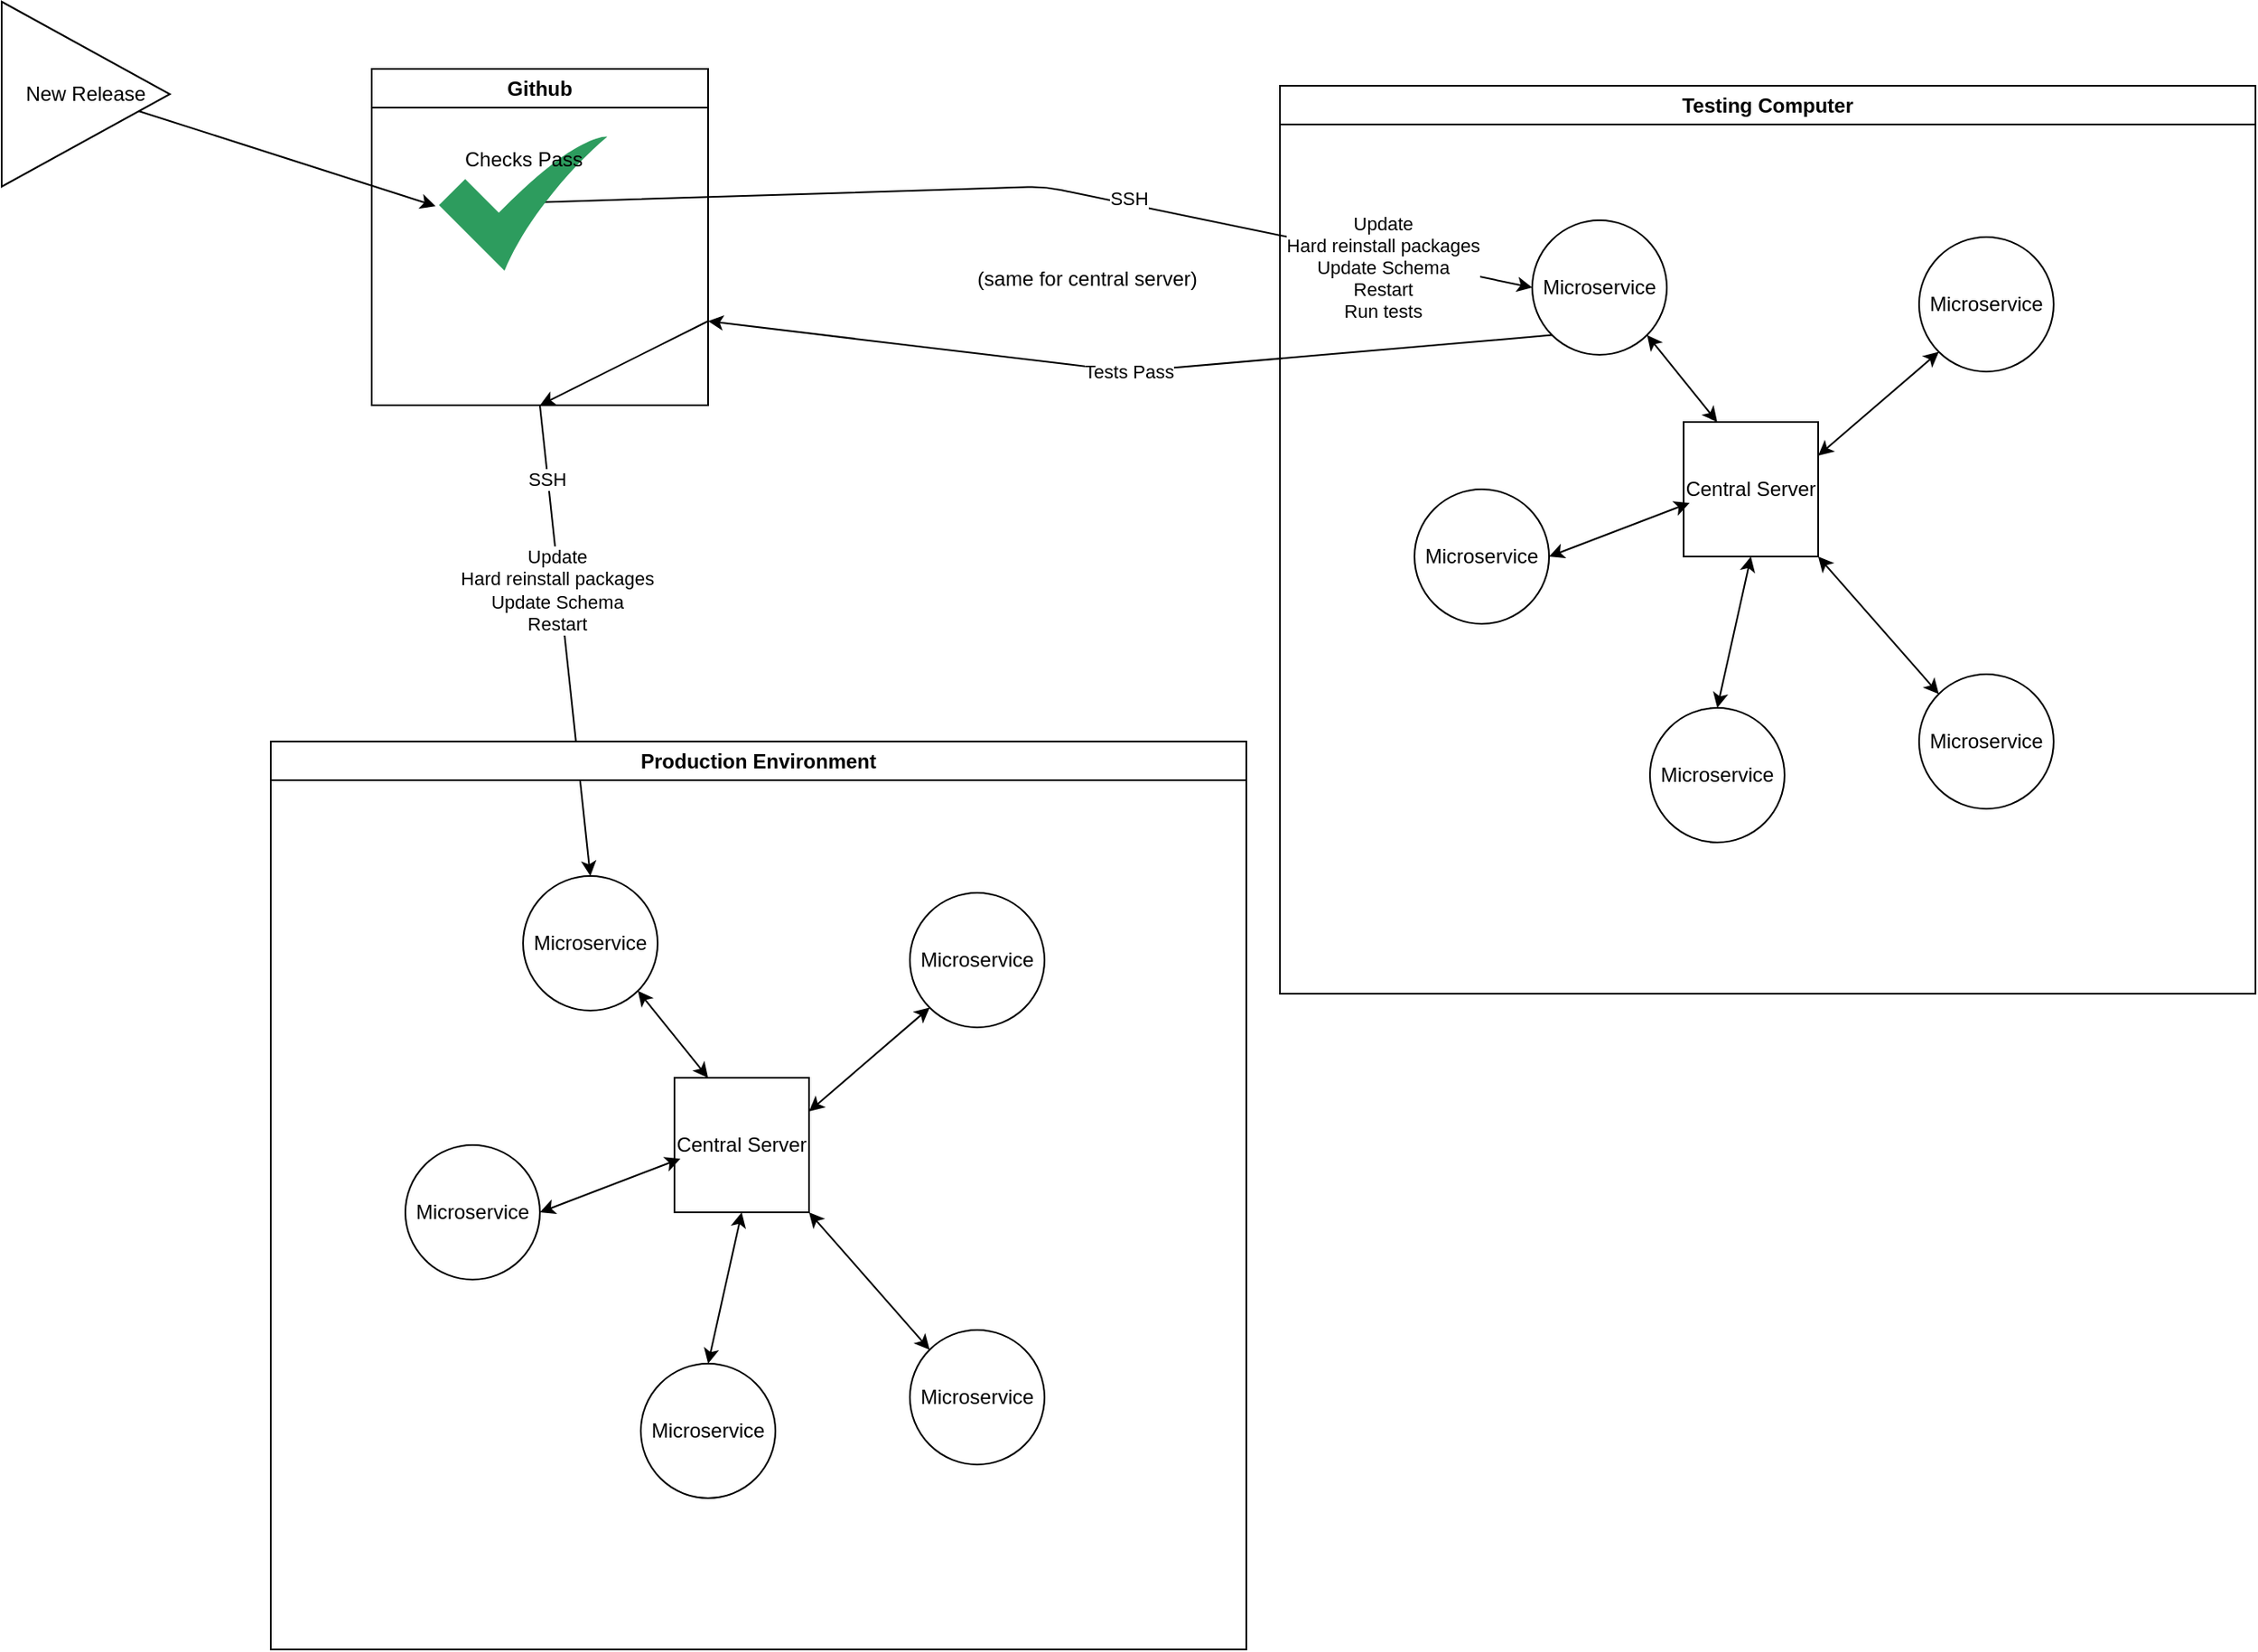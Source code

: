 <mxfile>
    <diagram id="vzyjxAOTjcN2UQexKmXb" name="Page-1">
        <mxGraphModel dx="2930" dy="1162" grid="1" gridSize="10" guides="1" tooltips="1" connect="1" arrows="1" fold="1" page="1" pageScale="1" pageWidth="850" pageHeight="1100" math="0" shadow="0">
            <root>
                <mxCell id="0"/>
                <mxCell id="1" parent="0"/>
                <mxCell id="29" style="edgeStyle=none;html=1;exitX=0.616;exitY=0.49;exitDx=0;exitDy=0;entryX=0;entryY=0.5;entryDx=0;entryDy=0;exitPerimeter=0;" edge="1" parent="1" source="28" target="5">
                    <mxGeometry relative="1" as="geometry">
                        <Array as="points">
                            <mxPoint x="470" y="150"/>
                        </Array>
                    </mxGeometry>
                </mxCell>
                <mxCell id="30" value="SSH" style="edgeLabel;html=1;align=center;verticalAlign=middle;resizable=0;points=[];" vertex="1" connectable="0" parent="29">
                    <mxGeometry x="0.067" y="-3" relative="1" as="geometry">
                        <mxPoint x="32" as="offset"/>
                    </mxGeometry>
                </mxCell>
                <mxCell id="31" value="Update&lt;br&gt;Hard reinstall packages&lt;br&gt;Update Schema&lt;br&gt;Restart&lt;br&gt;Run tests" style="edgeLabel;html=1;align=center;verticalAlign=middle;resizable=0;points=[];" vertex="1" connectable="0" parent="29">
                    <mxGeometry x="0.82" y="1" relative="1" as="geometry">
                        <mxPoint x="-37" as="offset"/>
                    </mxGeometry>
                </mxCell>
                <mxCell id="46" style="edgeStyle=none;html=1;exitX=0.5;exitY=1;exitDx=0;exitDy=0;entryX=0.5;entryY=0;entryDx=0;entryDy=0;" edge="1" parent="1" source="2" target="37">
                    <mxGeometry relative="1" as="geometry"/>
                </mxCell>
                <mxCell id="49" value="Update&lt;br&gt;Hard reinstall packages&lt;br&gt;Update Schema&lt;br&gt;Restart" style="edgeLabel;html=1;align=center;verticalAlign=middle;resizable=0;points=[];" vertex="1" connectable="0" parent="46">
                    <mxGeometry x="-0.275" y="-5" relative="1" as="geometry">
                        <mxPoint x="4" y="8" as="offset"/>
                    </mxGeometry>
                </mxCell>
                <mxCell id="51" value="SSH" style="edgeLabel;html=1;align=center;verticalAlign=middle;resizable=0;points=[];" vertex="1" connectable="0" parent="46">
                    <mxGeometry x="-0.692" y="-1" relative="1" as="geometry">
                        <mxPoint as="offset"/>
                    </mxGeometry>
                </mxCell>
                <mxCell id="2" value="Github" style="swimlane;whiteSpace=wrap;html=1;" parent="1" vertex="1">
                    <mxGeometry x="70" y="80" width="200" height="200" as="geometry"/>
                </mxCell>
                <mxCell id="28" value="Checks Pass" style="sketch=0;html=1;aspect=fixed;strokeColor=none;shadow=0;align=center;verticalAlign=top;fillColor=#2D9C5E;shape=mxgraph.gcp2.check" vertex="1" parent="2">
                    <mxGeometry x="40" y="40" width="100" height="80" as="geometry"/>
                </mxCell>
                <mxCell id="3" value="Testing Computer" style="swimlane;whiteSpace=wrap;html=1;" parent="1" vertex="1">
                    <mxGeometry x="610" y="90" width="580" height="540" as="geometry"/>
                </mxCell>
                <mxCell id="4" value="Central Server" style="whiteSpace=wrap;html=1;aspect=fixed;" parent="3" vertex="1">
                    <mxGeometry x="240" y="200" width="80" height="80" as="geometry"/>
                </mxCell>
                <mxCell id="10" style="edgeStyle=none;html=1;exitX=1;exitY=1;exitDx=0;exitDy=0;entryX=0.25;entryY=0;entryDx=0;entryDy=0;endArrow=classic;startArrow=classic;" parent="3" source="5" target="4" edge="1">
                    <mxGeometry relative="1" as="geometry"/>
                </mxCell>
                <mxCell id="5" value="Microservice" style="ellipse;whiteSpace=wrap;html=1;aspect=fixed;" parent="3" vertex="1">
                    <mxGeometry x="150" y="80" width="80" height="80" as="geometry"/>
                </mxCell>
                <mxCell id="14" style="edgeStyle=none;html=1;exitX=0;exitY=1;exitDx=0;exitDy=0;entryX=1;entryY=0.25;entryDx=0;entryDy=0;endArrow=classic;startArrow=classic;" parent="3" source="6" target="4" edge="1">
                    <mxGeometry relative="1" as="geometry"/>
                </mxCell>
                <mxCell id="6" value="Microservice" style="ellipse;whiteSpace=wrap;html=1;aspect=fixed;" parent="3" vertex="1">
                    <mxGeometry x="380" y="90" width="80" height="80" as="geometry"/>
                </mxCell>
                <mxCell id="11" style="edgeStyle=none;html=1;exitX=1;exitY=0.5;exitDx=0;exitDy=0;entryX=0.044;entryY=0.601;entryDx=0;entryDy=0;entryPerimeter=0;endArrow=classic;startArrow=classic;" parent="3" source="7" target="4" edge="1">
                    <mxGeometry relative="1" as="geometry"/>
                </mxCell>
                <mxCell id="7" value="Microservice" style="ellipse;whiteSpace=wrap;html=1;aspect=fixed;" parent="3" vertex="1">
                    <mxGeometry x="80" y="240" width="80" height="80" as="geometry"/>
                </mxCell>
                <mxCell id="12" style="edgeStyle=none;html=1;exitX=0.5;exitY=0;exitDx=0;exitDy=0;entryX=0.5;entryY=1;entryDx=0;entryDy=0;endArrow=classic;startArrow=classic;" parent="3" source="8" target="4" edge="1">
                    <mxGeometry relative="1" as="geometry"/>
                </mxCell>
                <mxCell id="8" value="Microservice" style="ellipse;whiteSpace=wrap;html=1;aspect=fixed;" parent="3" vertex="1">
                    <mxGeometry x="220" y="370" width="80" height="80" as="geometry"/>
                </mxCell>
                <mxCell id="13" style="edgeStyle=none;html=1;exitX=0;exitY=0;exitDx=0;exitDy=0;entryX=1;entryY=1;entryDx=0;entryDy=0;endArrow=classic;startArrow=classic;" parent="3" source="9" target="4" edge="1">
                    <mxGeometry relative="1" as="geometry"/>
                </mxCell>
                <mxCell id="9" value="Microservice" style="ellipse;whiteSpace=wrap;html=1;aspect=fixed;" parent="3" vertex="1">
                    <mxGeometry x="380" y="350" width="80" height="80" as="geometry"/>
                </mxCell>
                <mxCell id="26" style="edgeStyle=none;html=1;entryX=-0.02;entryY=0.52;entryDx=0;entryDy=0;entryPerimeter=0;" edge="1" parent="1" source="25" target="28">
                    <mxGeometry relative="1" as="geometry"/>
                </mxCell>
                <mxCell id="25" value="New Release" style="triangle;whiteSpace=wrap;html=1;" parent="1" vertex="1">
                    <mxGeometry x="-150" y="40" width="100" height="110" as="geometry"/>
                </mxCell>
                <mxCell id="32" style="edgeStyle=none;html=1;exitX=0;exitY=1;exitDx=0;exitDy=0;entryX=1;entryY=0.75;entryDx=0;entryDy=0;" edge="1" parent="1" source="5" target="2">
                    <mxGeometry relative="1" as="geometry">
                        <Array as="points">
                            <mxPoint x="520" y="260"/>
                        </Array>
                    </mxGeometry>
                </mxCell>
                <mxCell id="33" value="Tests Pass" style="edgeLabel;html=1;align=center;verticalAlign=middle;resizable=0;points=[];" vertex="1" connectable="0" parent="32">
                    <mxGeometry x="0.07" y="2" relative="1" as="geometry">
                        <mxPoint x="17" as="offset"/>
                    </mxGeometry>
                </mxCell>
                <mxCell id="34" value="Production Environment" style="swimlane;whiteSpace=wrap;html=1;" vertex="1" parent="1">
                    <mxGeometry x="10" y="480" width="580" height="540" as="geometry"/>
                </mxCell>
                <mxCell id="35" value="Central Server" style="whiteSpace=wrap;html=1;aspect=fixed;" vertex="1" parent="34">
                    <mxGeometry x="240" y="200" width="80" height="80" as="geometry"/>
                </mxCell>
                <mxCell id="36" style="edgeStyle=none;html=1;exitX=1;exitY=1;exitDx=0;exitDy=0;entryX=0.25;entryY=0;entryDx=0;entryDy=0;endArrow=classic;startArrow=classic;" edge="1" parent="34" source="37" target="35">
                    <mxGeometry relative="1" as="geometry"/>
                </mxCell>
                <mxCell id="37" value="Microservice" style="ellipse;whiteSpace=wrap;html=1;aspect=fixed;" vertex="1" parent="34">
                    <mxGeometry x="150" y="80" width="80" height="80" as="geometry"/>
                </mxCell>
                <mxCell id="38" style="edgeStyle=none;html=1;exitX=0;exitY=1;exitDx=0;exitDy=0;entryX=1;entryY=0.25;entryDx=0;entryDy=0;endArrow=classic;startArrow=classic;" edge="1" parent="34" source="39" target="35">
                    <mxGeometry relative="1" as="geometry"/>
                </mxCell>
                <mxCell id="39" value="Microservice" style="ellipse;whiteSpace=wrap;html=1;aspect=fixed;" vertex="1" parent="34">
                    <mxGeometry x="380" y="90" width="80" height="80" as="geometry"/>
                </mxCell>
                <mxCell id="40" style="edgeStyle=none;html=1;exitX=1;exitY=0.5;exitDx=0;exitDy=0;entryX=0.044;entryY=0.601;entryDx=0;entryDy=0;entryPerimeter=0;endArrow=classic;startArrow=classic;" edge="1" parent="34" source="41" target="35">
                    <mxGeometry relative="1" as="geometry"/>
                </mxCell>
                <mxCell id="41" value="Microservice" style="ellipse;whiteSpace=wrap;html=1;aspect=fixed;" vertex="1" parent="34">
                    <mxGeometry x="80" y="240" width="80" height="80" as="geometry"/>
                </mxCell>
                <mxCell id="42" style="edgeStyle=none;html=1;exitX=0.5;exitY=0;exitDx=0;exitDy=0;entryX=0.5;entryY=1;entryDx=0;entryDy=0;endArrow=classic;startArrow=classic;" edge="1" parent="34" source="43" target="35">
                    <mxGeometry relative="1" as="geometry"/>
                </mxCell>
                <mxCell id="43" value="Microservice" style="ellipse;whiteSpace=wrap;html=1;aspect=fixed;" vertex="1" parent="34">
                    <mxGeometry x="220" y="370" width="80" height="80" as="geometry"/>
                </mxCell>
                <mxCell id="44" style="edgeStyle=none;html=1;exitX=0;exitY=0;exitDx=0;exitDy=0;entryX=1;entryY=1;entryDx=0;entryDy=0;endArrow=classic;startArrow=classic;" edge="1" parent="34" source="45" target="35">
                    <mxGeometry relative="1" as="geometry"/>
                </mxCell>
                <mxCell id="45" value="Microservice" style="ellipse;whiteSpace=wrap;html=1;aspect=fixed;" vertex="1" parent="34">
                    <mxGeometry x="380" y="350" width="80" height="80" as="geometry"/>
                </mxCell>
                <mxCell id="48" style="edgeStyle=none;html=1;exitX=1;exitY=0.75;exitDx=0;exitDy=0;entryX=0.5;entryY=1;entryDx=0;entryDy=0;" edge="1" parent="1" source="2" target="2">
                    <mxGeometry relative="1" as="geometry"/>
                </mxCell>
                <mxCell id="52" value="(same for central server)" style="text;html=1;align=center;verticalAlign=middle;resizable=0;points=[];autosize=1;strokeColor=none;fillColor=none;" vertex="1" parent="1">
                    <mxGeometry x="420" y="190" width="150" height="30" as="geometry"/>
                </mxCell>
            </root>
        </mxGraphModel>
    </diagram>
</mxfile>